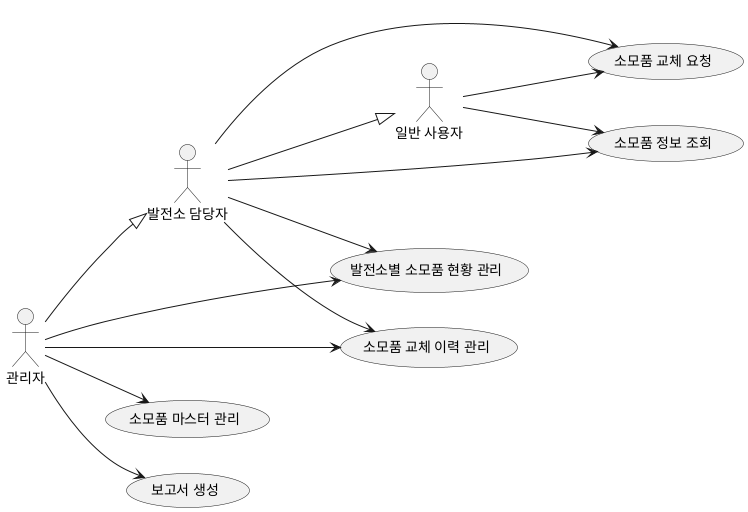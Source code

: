 @startuml
left to right direction

' Actors
actor "관리자" as Admin
actor "발전소 담당자" as PlantManager
actor "일반 사용자" as User

' Use Cases
usecase "소모품 마스터 관리" as ManageConsumables
usecase "발전소별 소모품 현황 관리" as ManagePlantConsumables
usecase "소모품 교체 이력 관리" as ManageReplacementHistory
usecase "소모품 정보 조회" as ViewConsumablesInfo
usecase "소모품 교체 요청" as RequestReplacement
usecase "보고서 생성" as GenerateReports

' Relationships
Admin --> ManageConsumables
Admin --> ManagePlantConsumables
Admin --> ManageReplacementHistory
Admin --> GenerateReports

PlantManager --> ManagePlantConsumables
PlantManager --> ManageReplacementHistory
PlantManager --> RequestReplacement
PlantManager --> ViewConsumablesInfo

User --> ViewConsumablesInfo
User --> RequestReplacement

' Hierarchical Relationships
Admin --|> PlantManager
PlantManager --|> User

@enduml